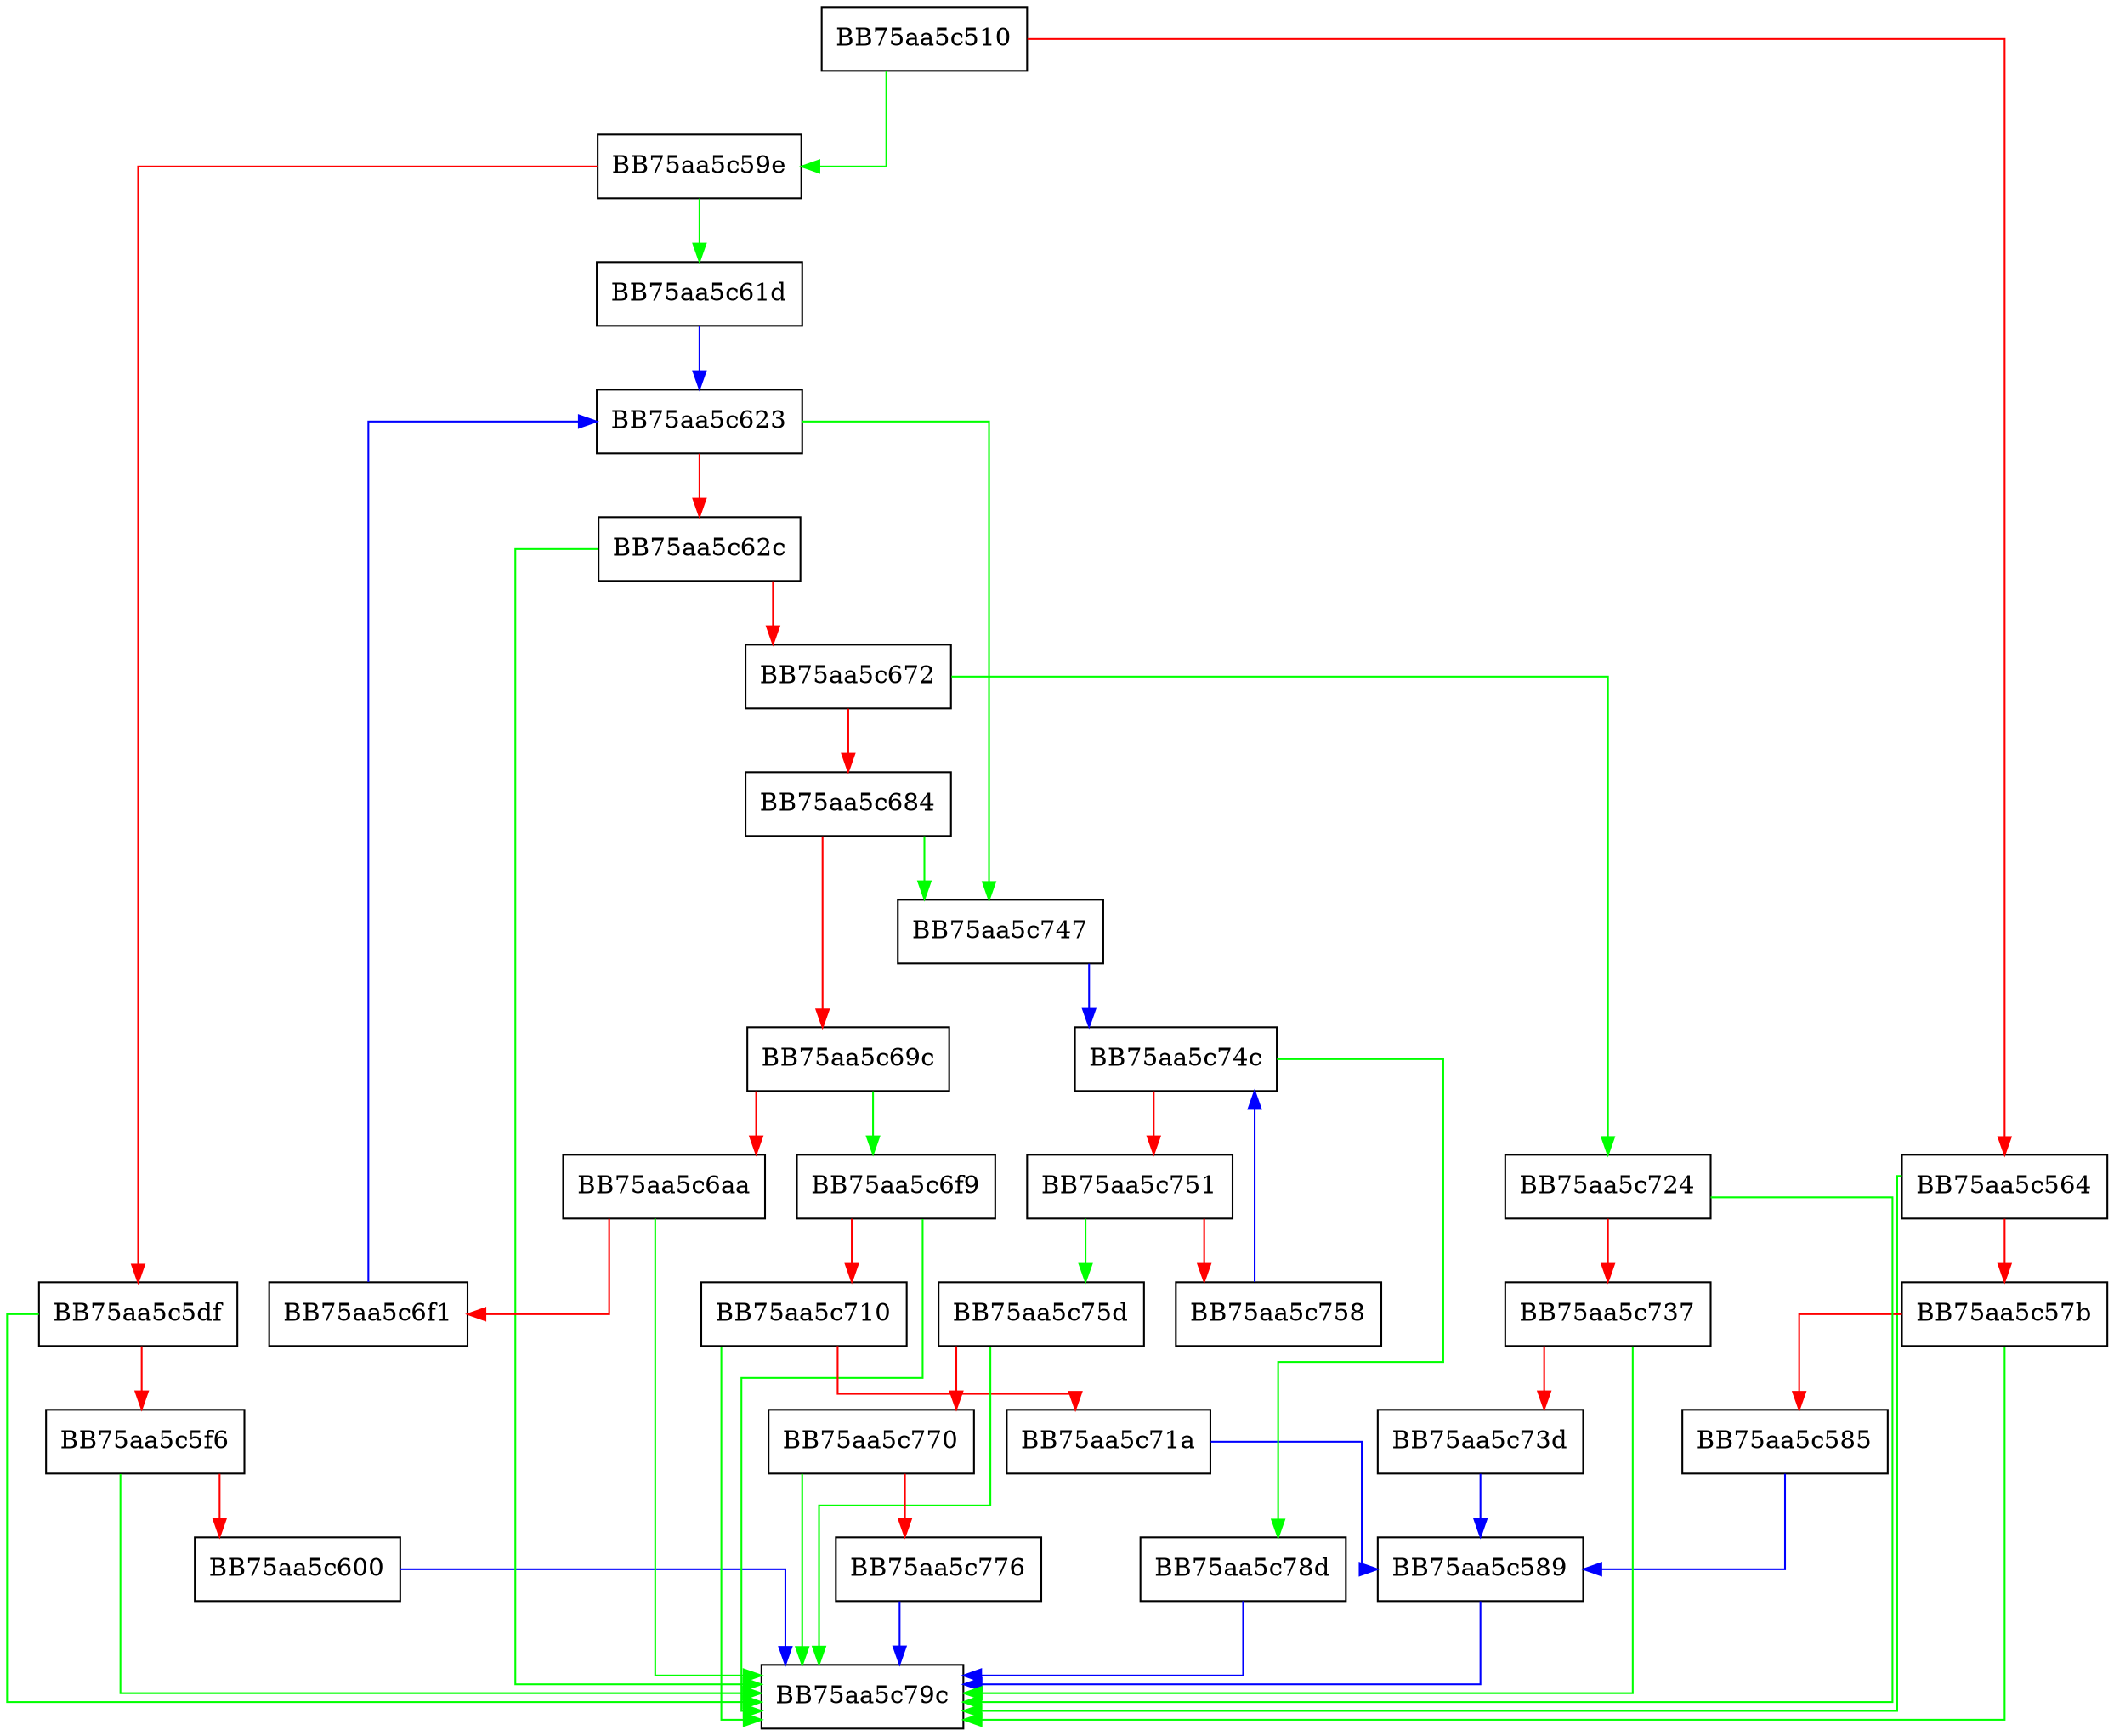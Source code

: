 digraph RebuildIAT {
  node [shape="box"];
  graph [splines=ortho];
  BB75aa5c510 -> BB75aa5c59e [color="green"];
  BB75aa5c510 -> BB75aa5c564 [color="red"];
  BB75aa5c564 -> BB75aa5c79c [color="green"];
  BB75aa5c564 -> BB75aa5c57b [color="red"];
  BB75aa5c57b -> BB75aa5c79c [color="green"];
  BB75aa5c57b -> BB75aa5c585 [color="red"];
  BB75aa5c585 -> BB75aa5c589 [color="blue"];
  BB75aa5c589 -> BB75aa5c79c [color="blue"];
  BB75aa5c59e -> BB75aa5c61d [color="green"];
  BB75aa5c59e -> BB75aa5c5df [color="red"];
  BB75aa5c5df -> BB75aa5c79c [color="green"];
  BB75aa5c5df -> BB75aa5c5f6 [color="red"];
  BB75aa5c5f6 -> BB75aa5c79c [color="green"];
  BB75aa5c5f6 -> BB75aa5c600 [color="red"];
  BB75aa5c600 -> BB75aa5c79c [color="blue"];
  BB75aa5c61d -> BB75aa5c623 [color="blue"];
  BB75aa5c623 -> BB75aa5c747 [color="green"];
  BB75aa5c623 -> BB75aa5c62c [color="red"];
  BB75aa5c62c -> BB75aa5c79c [color="green"];
  BB75aa5c62c -> BB75aa5c672 [color="red"];
  BB75aa5c672 -> BB75aa5c724 [color="green"];
  BB75aa5c672 -> BB75aa5c684 [color="red"];
  BB75aa5c684 -> BB75aa5c747 [color="green"];
  BB75aa5c684 -> BB75aa5c69c [color="red"];
  BB75aa5c69c -> BB75aa5c6f9 [color="green"];
  BB75aa5c69c -> BB75aa5c6aa [color="red"];
  BB75aa5c6aa -> BB75aa5c79c [color="green"];
  BB75aa5c6aa -> BB75aa5c6f1 [color="red"];
  BB75aa5c6f1 -> BB75aa5c623 [color="blue"];
  BB75aa5c6f9 -> BB75aa5c79c [color="green"];
  BB75aa5c6f9 -> BB75aa5c710 [color="red"];
  BB75aa5c710 -> BB75aa5c79c [color="green"];
  BB75aa5c710 -> BB75aa5c71a [color="red"];
  BB75aa5c71a -> BB75aa5c589 [color="blue"];
  BB75aa5c724 -> BB75aa5c79c [color="green"];
  BB75aa5c724 -> BB75aa5c737 [color="red"];
  BB75aa5c737 -> BB75aa5c79c [color="green"];
  BB75aa5c737 -> BB75aa5c73d [color="red"];
  BB75aa5c73d -> BB75aa5c589 [color="blue"];
  BB75aa5c747 -> BB75aa5c74c [color="blue"];
  BB75aa5c74c -> BB75aa5c78d [color="green"];
  BB75aa5c74c -> BB75aa5c751 [color="red"];
  BB75aa5c751 -> BB75aa5c75d [color="green"];
  BB75aa5c751 -> BB75aa5c758 [color="red"];
  BB75aa5c758 -> BB75aa5c74c [color="blue"];
  BB75aa5c75d -> BB75aa5c79c [color="green"];
  BB75aa5c75d -> BB75aa5c770 [color="red"];
  BB75aa5c770 -> BB75aa5c79c [color="green"];
  BB75aa5c770 -> BB75aa5c776 [color="red"];
  BB75aa5c776 -> BB75aa5c79c [color="blue"];
  BB75aa5c78d -> BB75aa5c79c [color="blue"];
}